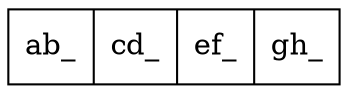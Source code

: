  digraph graphname {
 	node [shape=record];
		node0[label = "<f1> ab_|<f2> cd_|<f3> ef_|<f4> gh_"];

 }

